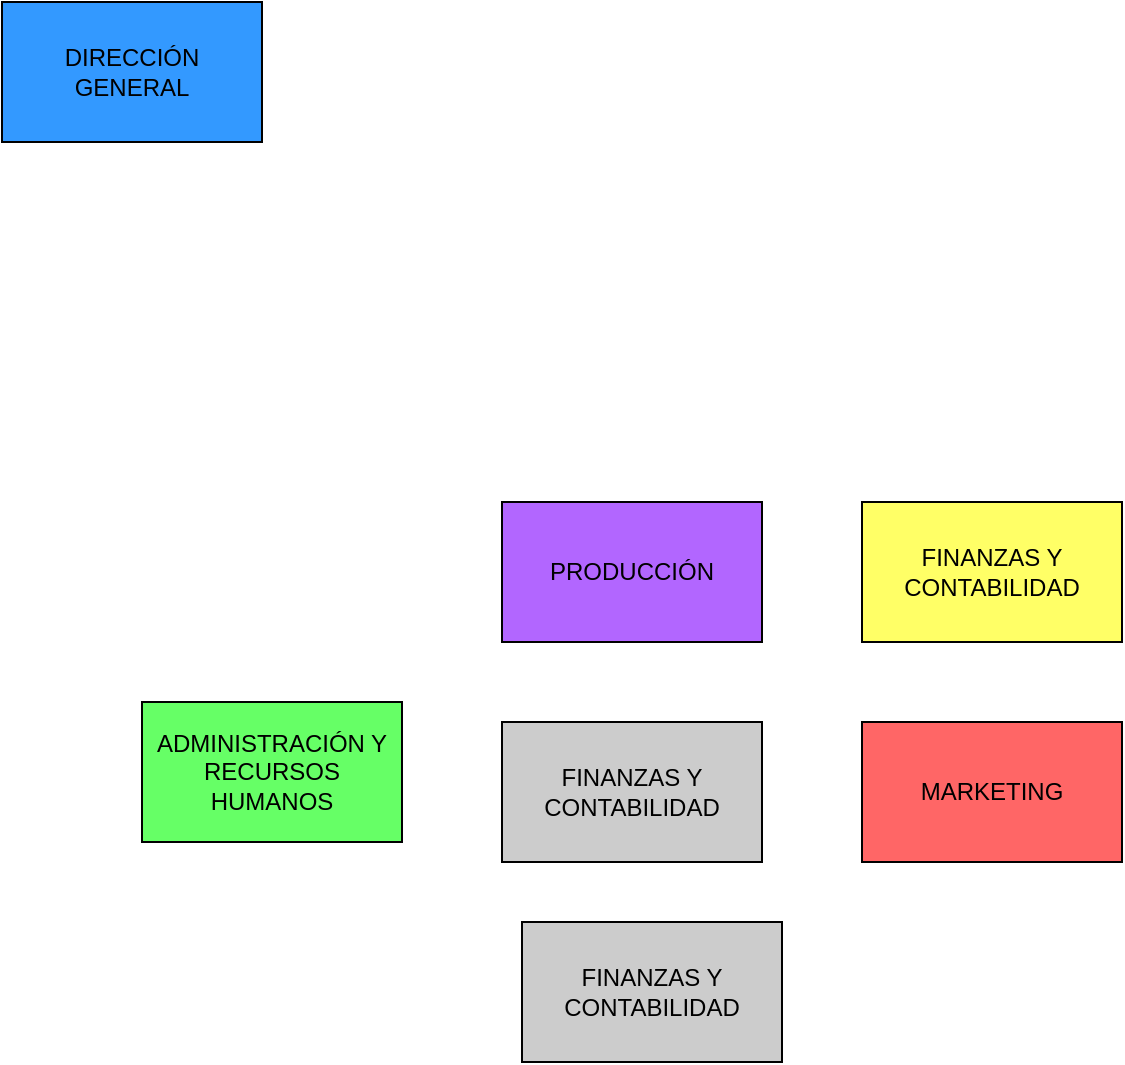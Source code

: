 <mxfile version="16.4.11" type="github">
  <diagram id="KJ0OMVQqvkp7y9awNzan" name="Page-1">
    <mxGraphModel dx="1662" dy="794" grid="1" gridSize="10" guides="1" tooltips="1" connect="1" arrows="1" fold="1" page="1" pageScale="1" pageWidth="827" pageHeight="1169" math="0" shadow="0">
      <root>
        <mxCell id="0" />
        <mxCell id="1" parent="0" />
        <mxCell id="ZV6S64bWPlCg-hae5csx-1" value="DIRECCIÓN GENERAL" style="rounded=0;whiteSpace=wrap;html=1;fillColor=#3399FF;" parent="1" vertex="1">
          <mxGeometry x="60" y="80" width="130" height="70" as="geometry" />
        </mxCell>
        <mxCell id="ZV6S64bWPlCg-hae5csx-2" value="ADMINISTRACIÓN Y RECURSOS HUMANOS" style="rounded=0;whiteSpace=wrap;html=1;fillColor=#66FF66;" parent="1" vertex="1">
          <mxGeometry x="130" y="430" width="130" height="70" as="geometry" />
        </mxCell>
        <mxCell id="ZV6S64bWPlCg-hae5csx-3" value="PRODUCCIÓN" style="rounded=0;whiteSpace=wrap;html=1;fillColor=#B266FF;" parent="1" vertex="1">
          <mxGeometry x="310" y="330" width="130" height="70" as="geometry" />
        </mxCell>
        <mxCell id="ZV6S64bWPlCg-hae5csx-4" value="FINANZAS Y CONTABILIDAD" style="rounded=0;whiteSpace=wrap;html=1;fillColor=#CCCCCC;" parent="1" vertex="1">
          <mxGeometry x="310" y="440" width="130" height="70" as="geometry" />
        </mxCell>
        <mxCell id="ZV6S64bWPlCg-hae5csx-5" value="FINANZAS Y CONTABILIDAD" style="rounded=0;whiteSpace=wrap;html=1;fillColor=#FFFF66;" parent="1" vertex="1">
          <mxGeometry x="490" y="330" width="130" height="70" as="geometry" />
        </mxCell>
        <mxCell id="ZV6S64bWPlCg-hae5csx-6" value="MARKETING" style="rounded=0;whiteSpace=wrap;html=1;fillColor=#FF6666;" parent="1" vertex="1">
          <mxGeometry x="490" y="440" width="130" height="70" as="geometry" />
        </mxCell>
        <mxCell id="TraVC36YvjnlG2SvX83B-1" value="FINANZAS Y CONTABILIDAD" style="rounded=0;whiteSpace=wrap;html=1;fillColor=#CCCCCC;" parent="1" vertex="1">
          <mxGeometry x="320" y="540" width="130" height="70" as="geometry" />
        </mxCell>
      </root>
    </mxGraphModel>
  </diagram>
</mxfile>
